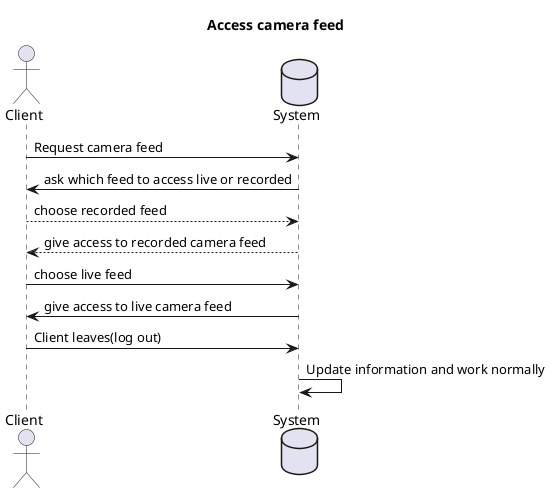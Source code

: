 @startuml
title Access camera feed
actor Client
database System
Client->System: Request camera feed
System->Client: ask which feed to access live or recorded
Client-->System: choose recorded feed
System-->Client: give access to recorded camera feed
Client->System: choose live feed
System->Client: give access to live camera feed
Client->System: Client leaves(log out)
System->System: Update information and work normally
@enduml
